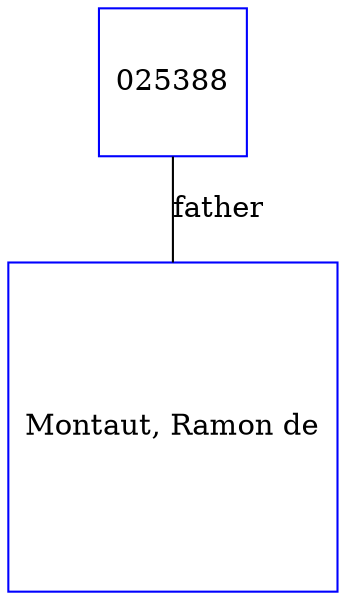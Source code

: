 digraph D {
    edge [dir=none];    node [shape=box];    "025387"   [label="Montaut, Ramon de", shape=box, regular=1, color="blue"] ;
"025388"   [label="025388", shape=box, regular=1, color="blue"] ;
025388->025387 [label="father",arrowsize=0.0]; 
}